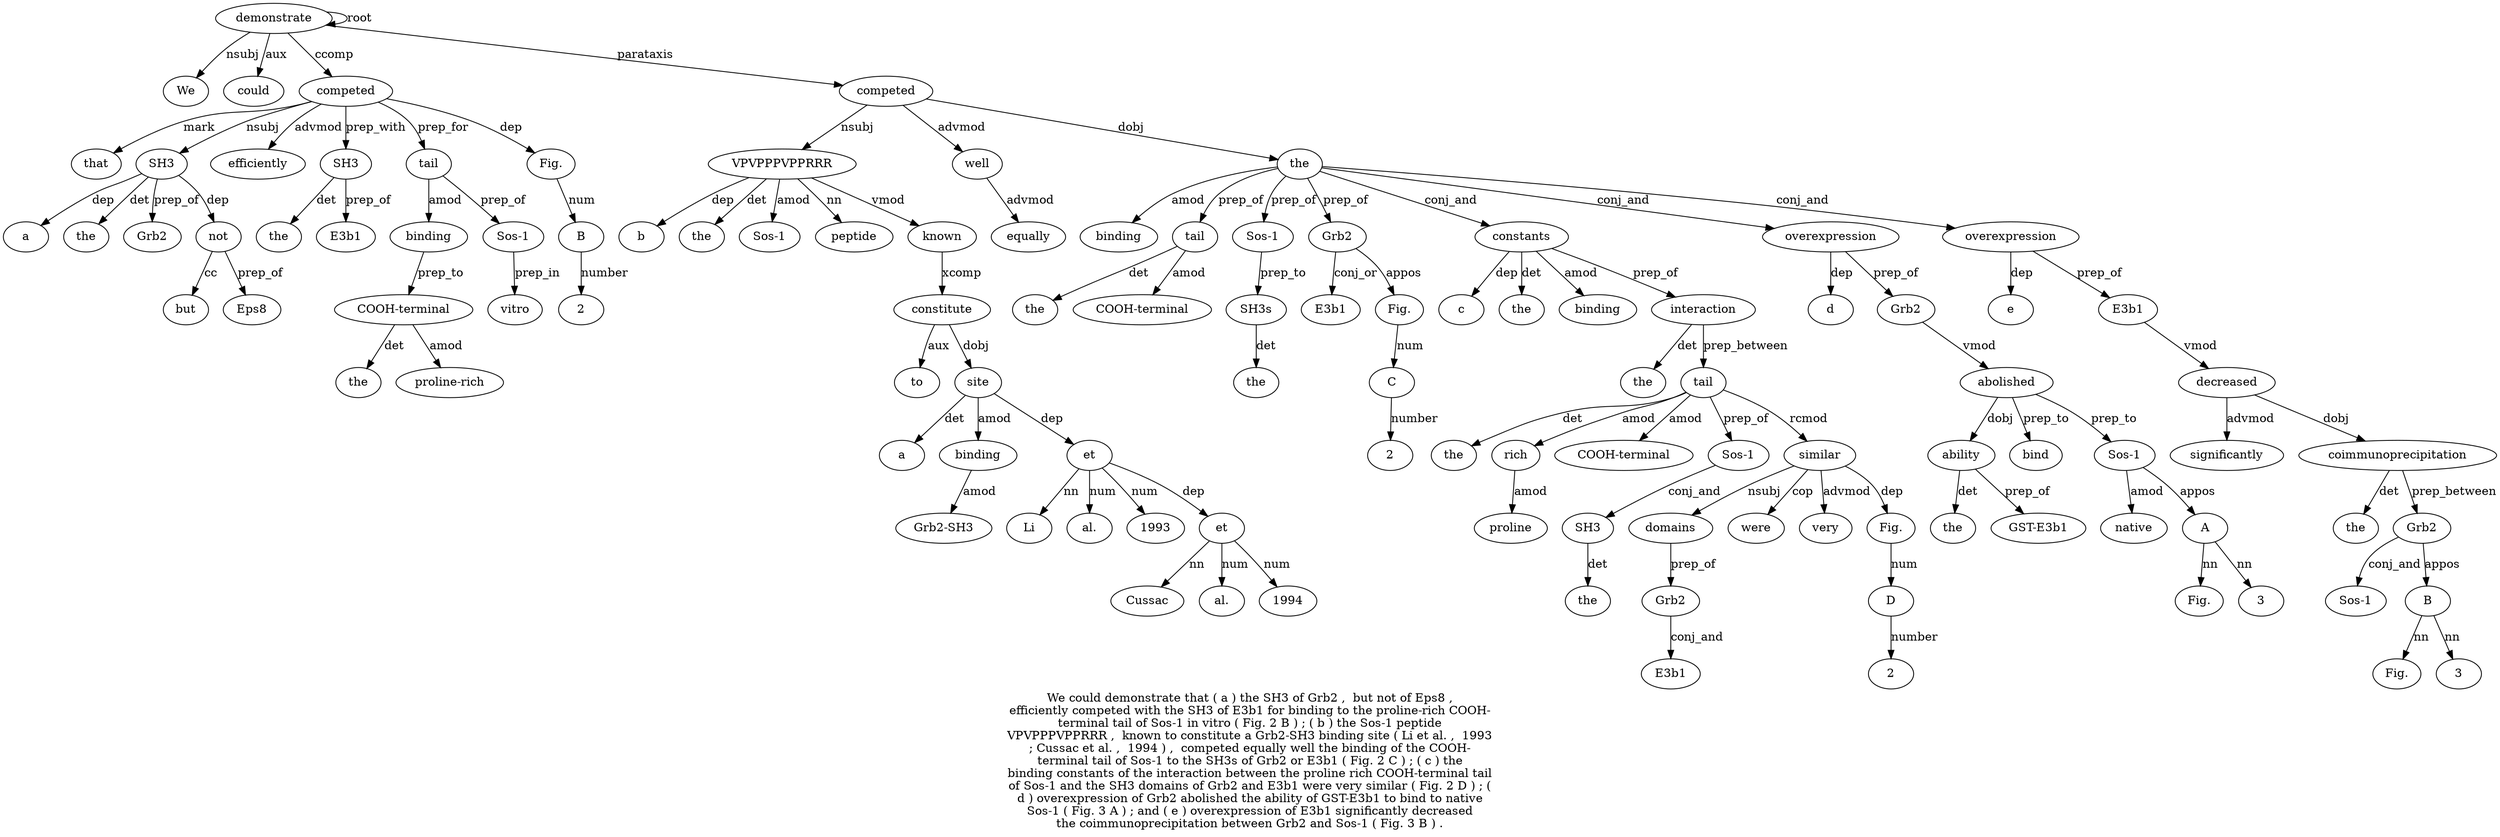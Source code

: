 digraph "We could demonstrate that ( a ) the SH3 of Grb2 ,  but not of Eps8 ,  efficiently competed with the SH3 of E3b1 for binding to the proline-rich COOH-terminal tail of Sos-1 in vitro ( Fig. 2 B ) ; ( b ) the Sos-1 peptide VPVPPPVPPRRR ,  known to constitute a Grb2-SH3 binding site ( Li et al. ,  1993 ; Cussac et al. ,  1994 ) ,  competed equally well the binding of the COOH-terminal tail of Sos-1 to the SH3s of Grb2 or E3b1 ( Fig. 2 C ) ; ( c ) the binding constants of the interaction between the proline rich COOH-terminal tail of Sos-1 and the SH3 domains of Grb2 and E3b1 were very similar ( Fig. 2 D ) ; ( d ) overexpression of Grb2 abolished the ability of GST-E3b1 to bind to native Sos-1 ( Fig. 3 A ) ; and ( e ) overexpression of E3b1 significantly decreased the coimmunoprecipitation between Grb2 and Sos-1 ( Fig. 3 B ) ." {
label="We could demonstrate that ( a ) the SH3 of Grb2 ,  but not of Eps8 ,
efficiently competed with the SH3 of E3b1 for binding to the proline-rich COOH-
terminal tail of Sos-1 in vitro ( Fig. 2 B ) ; ( b ) the Sos-1 peptide
VPVPPPVPPRRR ,  known to constitute a Grb2-SH3 binding site ( Li et al. ,  1993
; Cussac et al. ,  1994 ) ,  competed equally well the binding of the COOH-
terminal tail of Sos-1 to the SH3s of Grb2 or E3b1 ( Fig. 2 C ) ; ( c ) the
binding constants of the interaction between the proline rich COOH-terminal tail
of Sos-1 and the SH3 domains of Grb2 and E3b1 were very similar ( Fig. 2 D ) ; (
d ) overexpression of Grb2 abolished the ability of GST-E3b1 to bind to native
Sos-1 ( Fig. 3 A ) ; and ( e ) overexpression of E3b1 significantly decreased
the coimmunoprecipitation between Grb2 and Sos-1 ( Fig. 3 B ) .";
demonstrate3 [style=filled, fillcolor=white, label=demonstrate];
We1 [style=filled, fillcolor=white, label=We];
demonstrate3 -> We1  [label=nsubj];
could2 [style=filled, fillcolor=white, label=could];
demonstrate3 -> could2  [label=aux];
demonstrate3 -> demonstrate3  [label=root];
competed19 [style=filled, fillcolor=white, label=competed];
that4 [style=filled, fillcolor=white, label=that];
competed19 -> that4  [label=mark];
SH39 [style=filled, fillcolor=white, label=SH3];
a6 [style=filled, fillcolor=white, label=a];
SH39 -> a6  [label=dep];
the8 [style=filled, fillcolor=white, label=the];
SH39 -> the8  [label=det];
competed19 -> SH39  [label=nsubj];
Grb211 [style=filled, fillcolor=white, label=Grb2];
SH39 -> Grb211  [label=prep_of];
not14 [style=filled, fillcolor=white, label=not];
but13 [style=filled, fillcolor=white, label=but];
not14 -> but13  [label=cc];
SH39 -> not14  [label=dep];
Eps816 [style=filled, fillcolor=white, label=Eps8];
not14 -> Eps816  [label=prep_of];
efficiently18 [style=filled, fillcolor=white, label=efficiently];
competed19 -> efficiently18  [label=advmod];
demonstrate3 -> competed19  [label=ccomp];
SH322 [style=filled, fillcolor=white, label=SH3];
the21 [style=filled, fillcolor=white, label=the];
SH322 -> the21  [label=det];
competed19 -> SH322  [label=prep_with];
E3b124 [style=filled, fillcolor=white, label=E3b1];
SH322 -> E3b124  [label=prep_of];
tail31 [style=filled, fillcolor=white, label=tail];
binding26 [style=filled, fillcolor=white, label=binding];
tail31 -> binding26  [label=amod];
"COOH-terminal30" [style=filled, fillcolor=white, label="COOH-terminal"];
the28 [style=filled, fillcolor=white, label=the];
"COOH-terminal30" -> the28  [label=det];
"proline-rich29" [style=filled, fillcolor=white, label="proline-rich"];
"COOH-terminal30" -> "proline-rich29"  [label=amod];
binding26 -> "COOH-terminal30"  [label=prep_to];
competed19 -> tail31  [label=prep_for];
"Sos-133" [style=filled, fillcolor=white, label="Sos-1"];
tail31 -> "Sos-133"  [label=prep_of];
vitro35 [style=filled, fillcolor=white, label=vitro];
"Sos-133" -> vitro35  [label=prep_in];
"Fig.37" [style=filled, fillcolor=white, label="Fig."];
competed19 -> "Fig.37"  [label=dep];
B39 [style=filled, fillcolor=white, label=B];
238 [style=filled, fillcolor=white, label=2];
B39 -> 238  [label=number];
"Fig.37" -> B39  [label=num];
VPVPPPVPPRRR48 [style=filled, fillcolor=white, label=VPVPPPVPPRRR];
b43 [style=filled, fillcolor=white, label=b];
VPVPPPVPPRRR48 -> b43  [label=dep];
the45 [style=filled, fillcolor=white, label=the];
VPVPPPVPPRRR48 -> the45  [label=det];
"Sos-146" [style=filled, fillcolor=white, label="Sos-1"];
VPVPPPVPPRRR48 -> "Sos-146"  [label=amod];
peptide47 [style=filled, fillcolor=white, label=peptide];
VPVPPPVPPRRR48 -> peptide47  [label=nn];
competed71 [style=filled, fillcolor=white, label=competed];
competed71 -> VPVPPPVPPRRR48  [label=nsubj];
known50 [style=filled, fillcolor=white, label=known];
VPVPPPVPPRRR48 -> known50  [label=vmod];
constitute52 [style=filled, fillcolor=white, label=constitute];
to51 [style=filled, fillcolor=white, label=to];
constitute52 -> to51  [label=aux];
known50 -> constitute52  [label=xcomp];
site56 [style=filled, fillcolor=white, label=site];
a53 [style=filled, fillcolor=white, label=a];
site56 -> a53  [label=det];
binding55 [style=filled, fillcolor=white, label=binding];
"Grb2-SH354" [style=filled, fillcolor=white, label="Grb2-SH3"];
binding55 -> "Grb2-SH354"  [label=amod];
site56 -> binding55  [label=amod];
constitute52 -> site56  [label=dobj];
et59 [style=filled, fillcolor=white, label=et];
Li58 [style=filled, fillcolor=white, label=Li];
et59 -> Li58  [label=nn];
site56 -> et59  [label=dep];
"al.60" [style=filled, fillcolor=white, label="al."];
et59 -> "al.60"  [label=num];
199362 [style=filled, fillcolor=white, label=1993];
et59 -> 199362  [label=num];
et65 [style=filled, fillcolor=white, label=et];
Cussac64 [style=filled, fillcolor=white, label=Cussac];
et65 -> Cussac64  [label=nn];
et59 -> et65  [label=dep];
"al.66" [style=filled, fillcolor=white, label="al."];
et65 -> "al.66"  [label=num];
199468 [style=filled, fillcolor=white, label=1994];
et65 -> 199468  [label=num];
demonstrate3 -> competed71  [label=parataxis];
well73 [style=filled, fillcolor=white, label=well];
equally72 [style=filled, fillcolor=white, label=equally];
well73 -> equally72  [label=advmod];
competed71 -> well73  [label=advmod];
the74 [style=filled, fillcolor=white, label=the];
competed71 -> the74  [label=dobj];
binding75 [style=filled, fillcolor=white, label=binding];
the74 -> binding75  [label=amod];
tail79 [style=filled, fillcolor=white, label=tail];
the77 [style=filled, fillcolor=white, label=the];
tail79 -> the77  [label=det];
"COOH-terminal78" [style=filled, fillcolor=white, label="COOH-terminal"];
tail79 -> "COOH-terminal78"  [label=amod];
the74 -> tail79  [label=prep_of];
"Sos-18" [style=filled, fillcolor=white, label="Sos-1"];
the74 -> "Sos-18"  [label=prep_of];
SH3s84 [style=filled, fillcolor=white, label=SH3s];
the83 [style=filled, fillcolor=white, label=the];
SH3s84 -> the83  [label=det];
"Sos-18" -> SH3s84  [label=prep_to];
Grb286 [style=filled, fillcolor=white, label=Grb2];
the74 -> Grb286  [label=prep_of];
E3b188 [style=filled, fillcolor=white, label=E3b1];
Grb286 -> E3b188  [label=conj_or];
"Fig.90" [style=filled, fillcolor=white, label="Fig."];
Grb286 -> "Fig.90"  [label=appos];
C92 [style=filled, fillcolor=white, label=C];
291 [style=filled, fillcolor=white, label=2];
C92 -> 291  [label=number];
"Fig.90" -> C92  [label=num];
constants100 [style=filled, fillcolor=white, label=constants];
c96 [style=filled, fillcolor=white, label=c];
constants100 -> c96  [label=dep];
the98 [style=filled, fillcolor=white, label=the];
constants100 -> the98  [label=det];
binding99 [style=filled, fillcolor=white, label=binding];
constants100 -> binding99  [label=amod];
the74 -> constants100  [label=conj_and];
interaction103 [style=filled, fillcolor=white, label=interaction];
the102 [style=filled, fillcolor=white, label=the];
interaction103 -> the102  [label=det];
constants100 -> interaction103  [label=prep_of];
tail109 [style=filled, fillcolor=white, label=tail];
the105 [style=filled, fillcolor=white, label=the];
tail109 -> the105  [label=det];
rich107 [style=filled, fillcolor=white, label=rich];
proline106 [style=filled, fillcolor=white, label=proline];
rich107 -> proline106  [label=amod];
tail109 -> rich107  [label=amod];
"COOH-terminal108" [style=filled, fillcolor=white, label="COOH-terminal"];
tail109 -> "COOH-terminal108"  [label=amod];
interaction103 -> tail109  [label=prep_between];
"Sos-1" [style=filled, fillcolor=white, label="Sos-1"];
tail109 -> "Sos-1"  [label=prep_of];
SH3114 [style=filled, fillcolor=white, label=SH3];
the113 [style=filled, fillcolor=white, label=the];
SH3114 -> the113  [label=det];
"Sos-1" -> SH3114  [label=conj_and];
similar122 [style=filled, fillcolor=white, label=similar];
domains115 [style=filled, fillcolor=white, label=domains];
similar122 -> domains115  [label=nsubj];
Grb2117 [style=filled, fillcolor=white, label=Grb2];
domains115 -> Grb2117  [label=prep_of];
E3b1119 [style=filled, fillcolor=white, label=E3b1];
Grb2117 -> E3b1119  [label=conj_and];
were120 [style=filled, fillcolor=white, label=were];
similar122 -> were120  [label=cop];
very121 [style=filled, fillcolor=white, label=very];
similar122 -> very121  [label=advmod];
tail109 -> similar122  [label=rcmod];
"Fig.124" [style=filled, fillcolor=white, label="Fig."];
similar122 -> "Fig.124"  [label=dep];
D126 [style=filled, fillcolor=white, label=D];
2125 [style=filled, fillcolor=white, label=2];
D126 -> 2125  [label=number];
"Fig.124" -> D126  [label=num];
overexpression132 [style=filled, fillcolor=white, label=overexpression];
d130 [style=filled, fillcolor=white, label=d];
overexpression132 -> d130  [label=dep];
the74 -> overexpression132  [label=conj_and];
Grb2134 [style=filled, fillcolor=white, label=Grb2];
overexpression132 -> Grb2134  [label=prep_of];
abolished135 [style=filled, fillcolor=white, label=abolished];
Grb2134 -> abolished135  [label=vmod];
ability137 [style=filled, fillcolor=white, label=ability];
the136 [style=filled, fillcolor=white, label=the];
ability137 -> the136  [label=det];
abolished135 -> ability137  [label=dobj];
"GST-E3b19" [style=filled, fillcolor=white, label="GST-E3b1"];
ability137 -> "GST-E3b19"  [label=prep_of];
bind141 [style=filled, fillcolor=white, label=bind];
abolished135 -> bind141  [label=prep_to];
"Sos-144" [style=filled, fillcolor=white, label="Sos-1"];
native143 [style=filled, fillcolor=white, label=native];
"Sos-144" -> native143  [label=amod];
abolished135 -> "Sos-144"  [label=prep_to];
A148 [style=filled, fillcolor=white, label=A];
"Fig.146" [style=filled, fillcolor=white, label="Fig."];
A148 -> "Fig.146"  [label=nn];
3147 [style=filled, fillcolor=white, label=3];
A148 -> 3147  [label=nn];
"Sos-144" -> A148  [label=appos];
overexpression155 [style=filled, fillcolor=white, label=overexpression];
e153 [style=filled, fillcolor=white, label=e];
overexpression155 -> e153  [label=dep];
the74 -> overexpression155  [label=conj_and];
E3b1157 [style=filled, fillcolor=white, label=E3b1];
overexpression155 -> E3b1157  [label=prep_of];
decreased159 [style=filled, fillcolor=white, label=decreased];
significantly158 [style=filled, fillcolor=white, label=significantly];
decreased159 -> significantly158  [label=advmod];
E3b1157 -> decreased159  [label=vmod];
coimmunoprecipitation161 [style=filled, fillcolor=white, label=coimmunoprecipitation];
the160 [style=filled, fillcolor=white, label=the];
coimmunoprecipitation161 -> the160  [label=det];
decreased159 -> coimmunoprecipitation161  [label=dobj];
Grb2163 [style=filled, fillcolor=white, label=Grb2];
coimmunoprecipitation161 -> Grb2163  [label=prep_between];
"Sos-165" [style=filled, fillcolor=white, label="Sos-1"];
Grb2163 -> "Sos-165"  [label=conj_and];
B169 [style=filled, fillcolor=white, label=B];
"Fig.167" [style=filled, fillcolor=white, label="Fig."];
B169 -> "Fig.167"  [label=nn];
3168 [style=filled, fillcolor=white, label=3];
B169 -> 3168  [label=nn];
Grb2163 -> B169  [label=appos];
}
